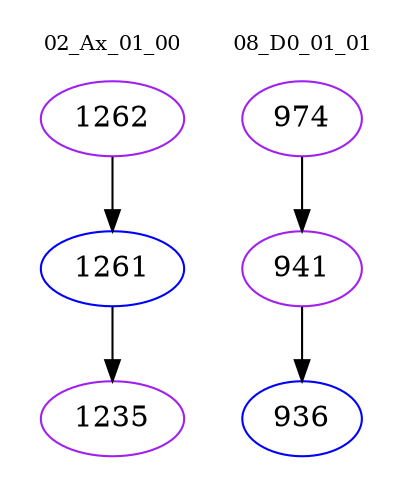 digraph{
subgraph cluster_0 {
color = white
label = "02_Ax_01_00";
fontsize=10;
T0_1262 [label="1262", color="purple"]
T0_1262 -> T0_1261 [color="black"]
T0_1261 [label="1261", color="blue"]
T0_1261 -> T0_1235 [color="black"]
T0_1235 [label="1235", color="purple"]
}
subgraph cluster_1 {
color = white
label = "08_D0_01_01";
fontsize=10;
T1_974 [label="974", color="purple"]
T1_974 -> T1_941 [color="black"]
T1_941 [label="941", color="purple"]
T1_941 -> T1_936 [color="black"]
T1_936 [label="936", color="blue"]
}
}
